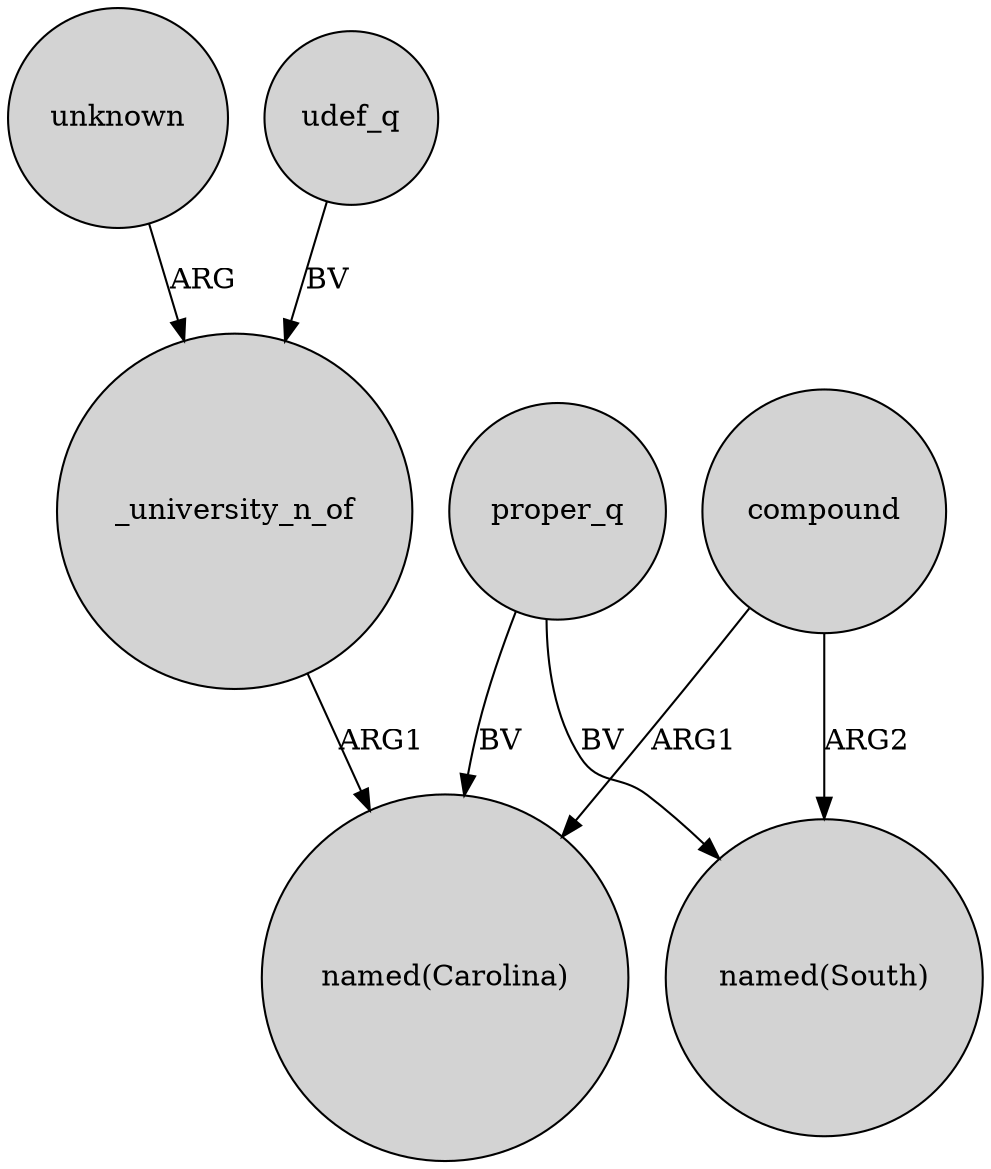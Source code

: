 digraph {
	node [shape=circle style=filled]
	compound -> "named(South)" [label=ARG2]
	unknown -> _university_n_of [label=ARG]
	proper_q -> "named(Carolina)" [label=BV]
	_university_n_of -> "named(Carolina)" [label=ARG1]
	proper_q -> "named(South)" [label=BV]
	udef_q -> _university_n_of [label=BV]
	compound -> "named(Carolina)" [label=ARG1]
}
